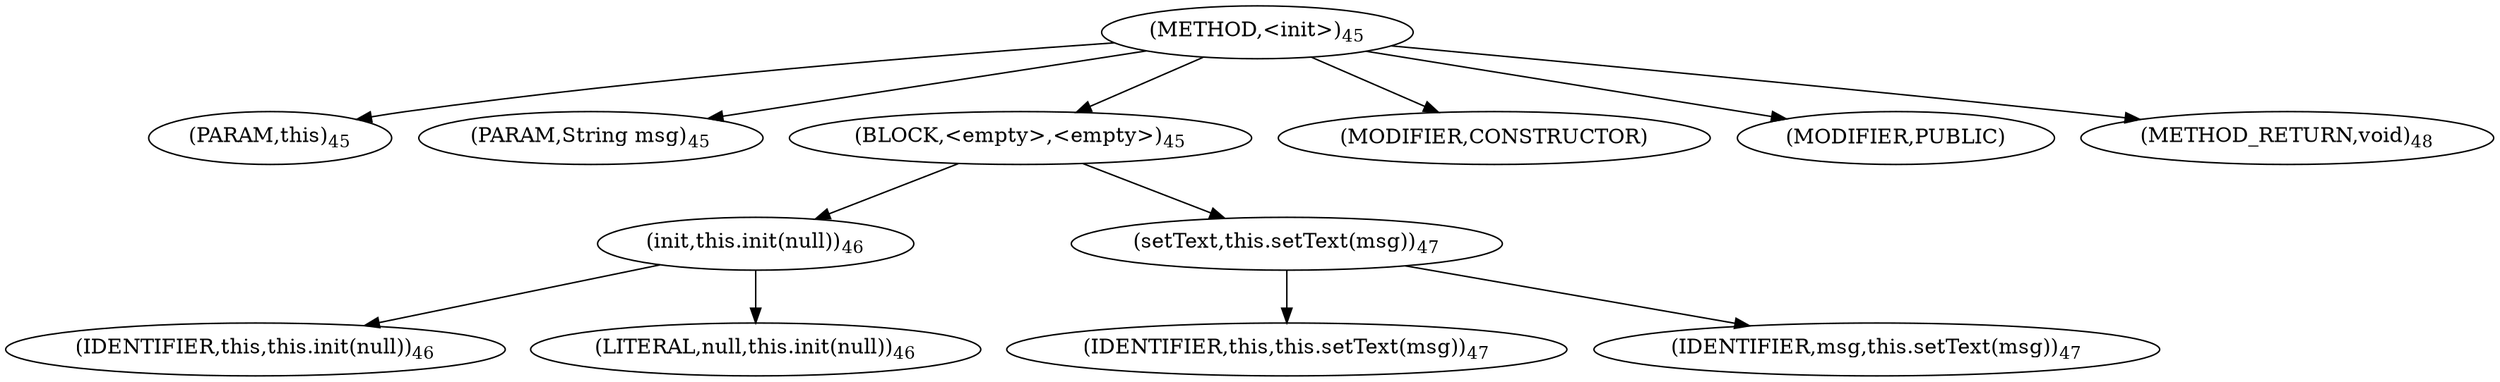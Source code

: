 digraph "&lt;init&gt;" {  
"572" [label = <(METHOD,&lt;init&gt;)<SUB>45</SUB>> ]
"4" [label = <(PARAM,this)<SUB>45</SUB>> ]
"573" [label = <(PARAM,String msg)<SUB>45</SUB>> ]
"574" [label = <(BLOCK,&lt;empty&gt;,&lt;empty&gt;)<SUB>45</SUB>> ]
"575" [label = <(init,this.init(null))<SUB>46</SUB>> ]
"3" [label = <(IDENTIFIER,this,this.init(null))<SUB>46</SUB>> ]
"576" [label = <(LITERAL,null,this.init(null))<SUB>46</SUB>> ]
"577" [label = <(setText,this.setText(msg))<SUB>47</SUB>> ]
"5" [label = <(IDENTIFIER,this,this.setText(msg))<SUB>47</SUB>> ]
"578" [label = <(IDENTIFIER,msg,this.setText(msg))<SUB>47</SUB>> ]
"579" [label = <(MODIFIER,CONSTRUCTOR)> ]
"580" [label = <(MODIFIER,PUBLIC)> ]
"581" [label = <(METHOD_RETURN,void)<SUB>48</SUB>> ]
  "572" -> "4" 
  "572" -> "573" 
  "572" -> "574" 
  "572" -> "579" 
  "572" -> "580" 
  "572" -> "581" 
  "574" -> "575" 
  "574" -> "577" 
  "575" -> "3" 
  "575" -> "576" 
  "577" -> "5" 
  "577" -> "578" 
}
